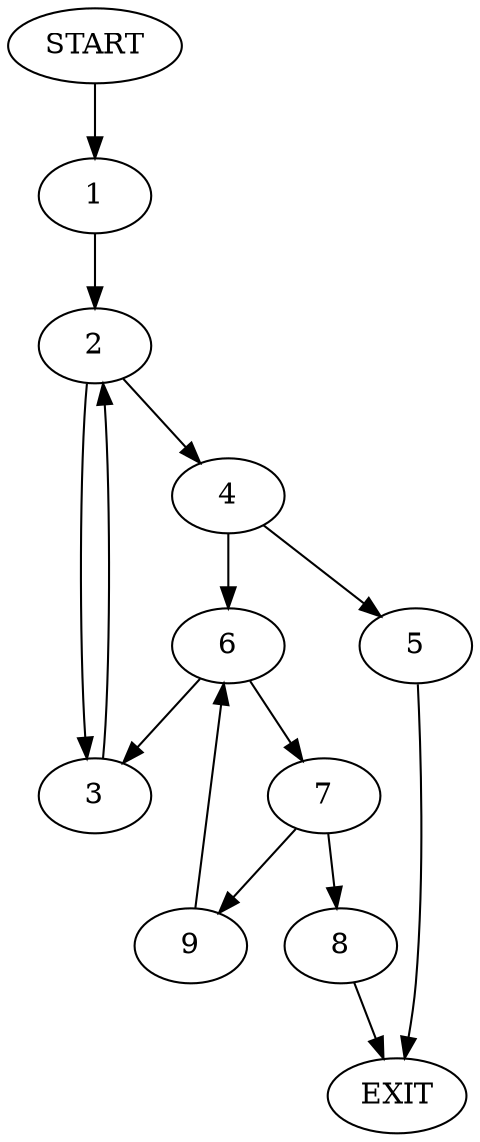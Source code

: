 digraph {
0 [label="START"]
10 [label="EXIT"]
0 -> 1
1 -> 2
2 -> 3
2 -> 4
4 -> 5
4 -> 6
3 -> 2
5 -> 10
6 -> 3
6 -> 7
7 -> 8
7 -> 9
9 -> 6
8 -> 10
}
